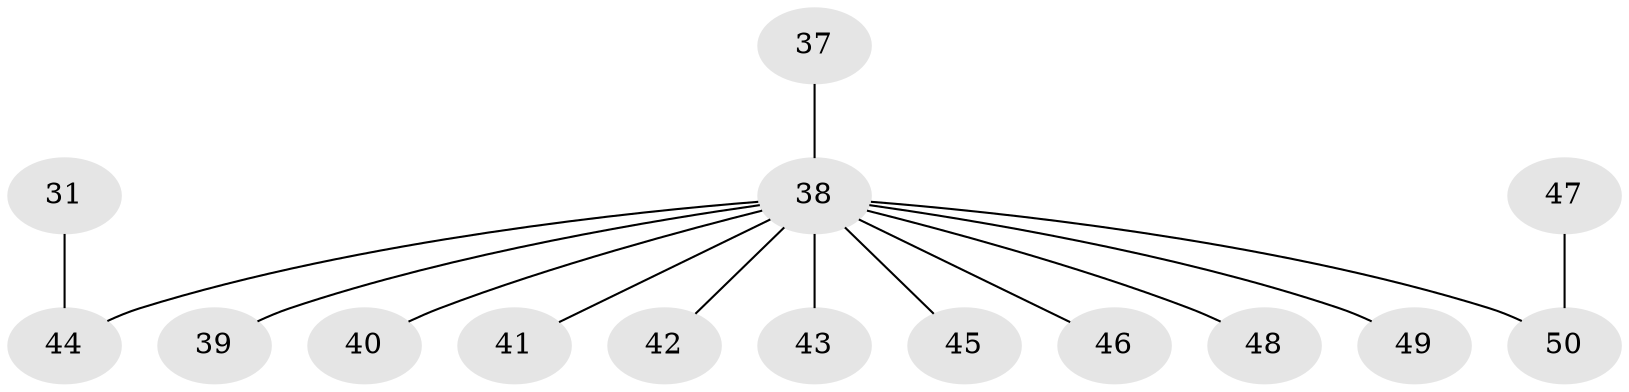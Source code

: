 // original degree distribution, {5: 0.04, 4: 0.06, 6: 0.02, 1: 0.5, 3: 0.14, 2: 0.24}
// Generated by graph-tools (version 1.1) at 2025/55/03/04/25 21:55:44]
// undirected, 15 vertices, 14 edges
graph export_dot {
graph [start="1"]
  node [color=gray90,style=filled];
  31;
  37;
  38 [super="+36+34"];
  39;
  40;
  41;
  42;
  43;
  44 [super="+13+30"];
  45;
  46;
  47;
  48 [super="+21"];
  49;
  50 [super="+17"];
  31 -- 44;
  37 -- 38;
  38 -- 46;
  38 -- 39;
  38 -- 40;
  38 -- 41;
  38 -- 42;
  38 -- 43;
  38 -- 44;
  38 -- 45;
  38 -- 48;
  38 -- 49;
  38 -- 50;
  47 -- 50;
}
